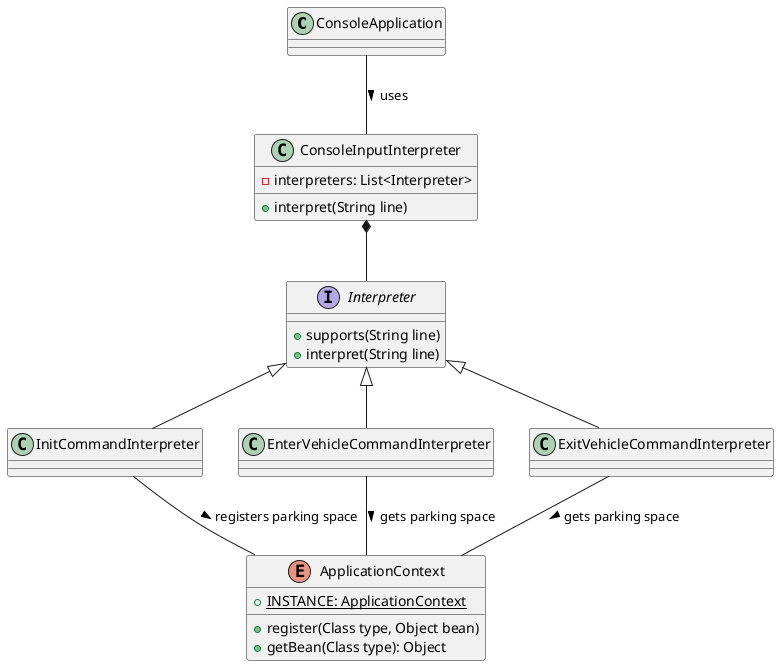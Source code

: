 @startuml

class ConsoleApplication

interface Interpreter {
    + supports(String line)
    + interpret(String line)
}

class ConsoleInputInterpreter {
    - interpreters: List<Interpreter>
    + interpret(String line)
}

enum ApplicationContext {
    + {static} INSTANCE: ApplicationContext
    + register(Class type, Object bean)
    + getBean(Class type): Object
}

class InitCommandInterpreter
class EnterVehicleCommandInterpreter
class ExitVehicleCommandInterpreter

Interpreter <|-- InitCommandInterpreter
Interpreter <|-- EnterVehicleCommandInterpreter
Interpreter <|-- ExitVehicleCommandInterpreter
ConsoleInputInterpreter *-- Interpreter
InitCommandInterpreter -- ApplicationContext: registers parking space >
EnterVehicleCommandInterpreter -- ApplicationContext: gets parking space >
ExitVehicleCommandInterpreter -- ApplicationContext: gets parking space >

ConsoleApplication -- ConsoleInputInterpreter: uses >

@enduml
